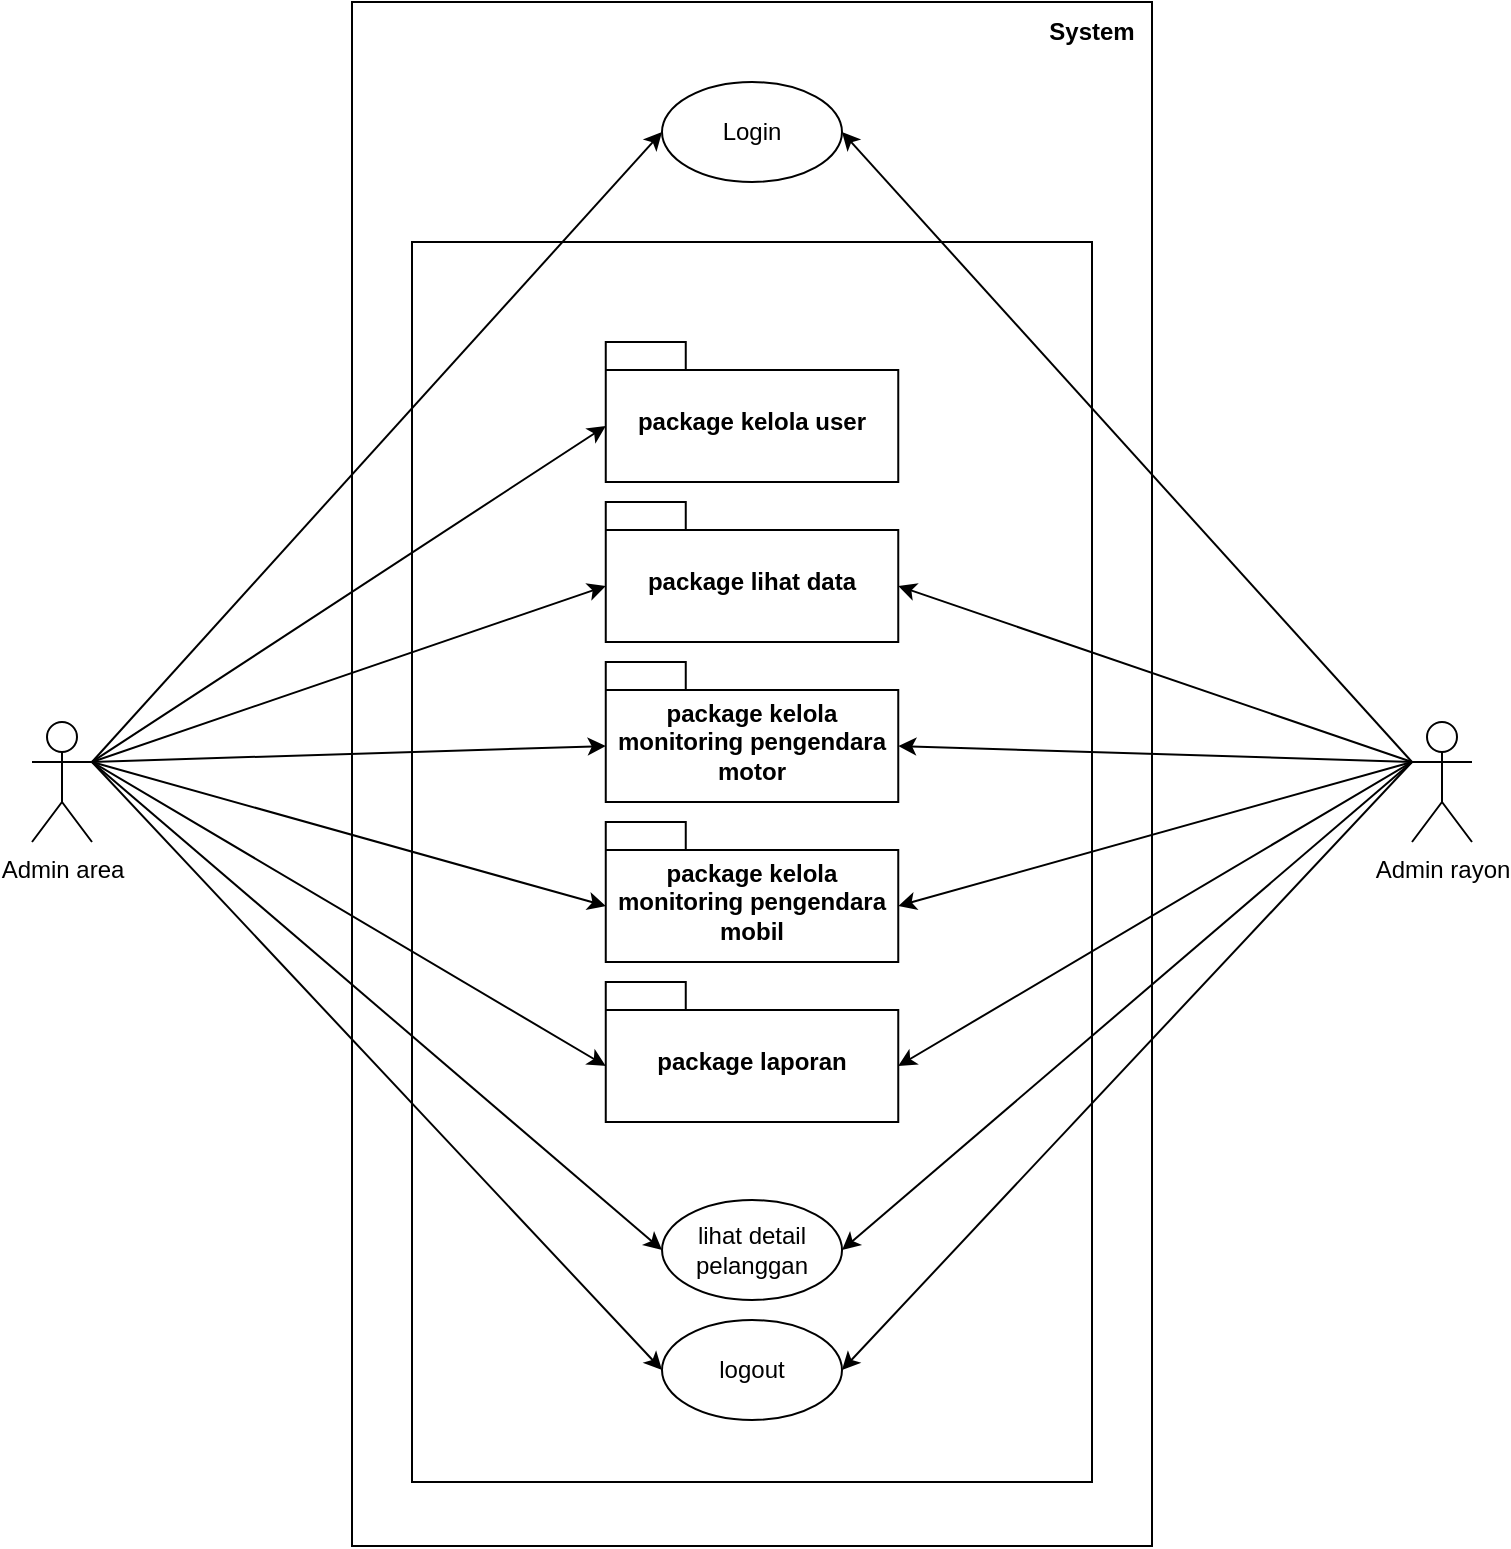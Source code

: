 <mxfile version="21.6.1" type="github">
  <diagram name="Halaman-1" id="Duaf8t8ROUxW44v96eA_">
    <mxGraphModel dx="1313" dy="734" grid="1" gridSize="10" guides="1" tooltips="1" connect="1" arrows="1" fold="1" page="1" pageScale="1" pageWidth="827" pageHeight="1169" math="0" shadow="0">
      <root>
        <mxCell id="0" />
        <mxCell id="1" parent="0" />
        <mxCell id="MNZ-dZBe_cx61TnlEZeX-2" value="" style="rounded=0;whiteSpace=wrap;html=1;fillColor=none;" vertex="1" parent="1">
          <mxGeometry x="200" y="80" width="400" height="772" as="geometry" />
        </mxCell>
        <mxCell id="MNZ-dZBe_cx61TnlEZeX-3" value="" style="rounded=0;whiteSpace=wrap;html=1;fillColor=none;" vertex="1" parent="1">
          <mxGeometry x="230" y="200" width="340" height="620" as="geometry" />
        </mxCell>
        <mxCell id="MNZ-dZBe_cx61TnlEZeX-14" style="rounded=0;orthogonalLoop=1;jettySize=auto;html=1;exitX=1;exitY=0.333;exitDx=0;exitDy=0;exitPerimeter=0;entryX=0;entryY=0.5;entryDx=0;entryDy=0;" edge="1" parent="1" source="MNZ-dZBe_cx61TnlEZeX-4" target="MNZ-dZBe_cx61TnlEZeX-6">
          <mxGeometry relative="1" as="geometry" />
        </mxCell>
        <mxCell id="MNZ-dZBe_cx61TnlEZeX-15" style="rounded=0;orthogonalLoop=1;jettySize=auto;html=1;exitX=1;exitY=0.333;exitDx=0;exitDy=0;exitPerimeter=0;entryX=0;entryY=0;entryDx=0;entryDy=42;entryPerimeter=0;" edge="1" parent="1" source="MNZ-dZBe_cx61TnlEZeX-4" target="MNZ-dZBe_cx61TnlEZeX-7">
          <mxGeometry relative="1" as="geometry" />
        </mxCell>
        <mxCell id="MNZ-dZBe_cx61TnlEZeX-16" style="rounded=0;orthogonalLoop=1;jettySize=auto;html=1;exitX=1;exitY=0.333;exitDx=0;exitDy=0;exitPerimeter=0;entryX=0;entryY=0;entryDx=0;entryDy=42;entryPerimeter=0;" edge="1" parent="1" source="MNZ-dZBe_cx61TnlEZeX-4" target="MNZ-dZBe_cx61TnlEZeX-8">
          <mxGeometry relative="1" as="geometry" />
        </mxCell>
        <mxCell id="MNZ-dZBe_cx61TnlEZeX-17" style="rounded=0;orthogonalLoop=1;jettySize=auto;html=1;exitX=1;exitY=0.333;exitDx=0;exitDy=0;exitPerimeter=0;entryX=0;entryY=0;entryDx=0;entryDy=42;entryPerimeter=0;" edge="1" parent="1" source="MNZ-dZBe_cx61TnlEZeX-4" target="MNZ-dZBe_cx61TnlEZeX-9">
          <mxGeometry relative="1" as="geometry" />
        </mxCell>
        <mxCell id="MNZ-dZBe_cx61TnlEZeX-18" style="rounded=0;orthogonalLoop=1;jettySize=auto;html=1;exitX=1;exitY=0.333;exitDx=0;exitDy=0;exitPerimeter=0;entryX=0;entryY=0;entryDx=0;entryDy=42;entryPerimeter=0;" edge="1" parent="1" source="MNZ-dZBe_cx61TnlEZeX-4" target="MNZ-dZBe_cx61TnlEZeX-10">
          <mxGeometry relative="1" as="geometry" />
        </mxCell>
        <mxCell id="MNZ-dZBe_cx61TnlEZeX-19" style="rounded=0;orthogonalLoop=1;jettySize=auto;html=1;exitX=1;exitY=0.333;exitDx=0;exitDy=0;exitPerimeter=0;entryX=0;entryY=0.5;entryDx=0;entryDy=0;" edge="1" parent="1" source="MNZ-dZBe_cx61TnlEZeX-4" target="MNZ-dZBe_cx61TnlEZeX-11">
          <mxGeometry relative="1" as="geometry" />
        </mxCell>
        <mxCell id="MNZ-dZBe_cx61TnlEZeX-20" style="rounded=0;orthogonalLoop=1;jettySize=auto;html=1;exitX=1;exitY=0.333;exitDx=0;exitDy=0;exitPerimeter=0;entryX=0;entryY=0.5;entryDx=0;entryDy=0;" edge="1" parent="1" source="MNZ-dZBe_cx61TnlEZeX-4" target="MNZ-dZBe_cx61TnlEZeX-12">
          <mxGeometry relative="1" as="geometry" />
        </mxCell>
        <mxCell id="MNZ-dZBe_cx61TnlEZeX-28" style="rounded=0;orthogonalLoop=1;jettySize=auto;html=1;exitX=1;exitY=0.333;exitDx=0;exitDy=0;exitPerimeter=0;entryX=0;entryY=0;entryDx=0;entryDy=42;entryPerimeter=0;" edge="1" parent="1" source="MNZ-dZBe_cx61TnlEZeX-4" target="MNZ-dZBe_cx61TnlEZeX-27">
          <mxGeometry relative="1" as="geometry" />
        </mxCell>
        <mxCell id="MNZ-dZBe_cx61TnlEZeX-4" value="Admin area" style="shape=umlActor;verticalLabelPosition=bottom;verticalAlign=top;html=1;outlineConnect=0;" vertex="1" parent="1">
          <mxGeometry x="40" y="440" width="30" height="60" as="geometry" />
        </mxCell>
        <mxCell id="MNZ-dZBe_cx61TnlEZeX-21" style="rounded=0;orthogonalLoop=1;jettySize=auto;html=1;exitX=0;exitY=0.333;exitDx=0;exitDy=0;exitPerimeter=0;entryX=0;entryY=0;entryDx=146.25;entryDy=42;entryPerimeter=0;" edge="1" parent="1" source="MNZ-dZBe_cx61TnlEZeX-5" target="MNZ-dZBe_cx61TnlEZeX-8">
          <mxGeometry relative="1" as="geometry" />
        </mxCell>
        <mxCell id="MNZ-dZBe_cx61TnlEZeX-22" style="rounded=0;orthogonalLoop=1;jettySize=auto;html=1;exitX=0;exitY=0.333;exitDx=0;exitDy=0;exitPerimeter=0;entryX=0;entryY=0;entryDx=146.25;entryDy=42;entryPerimeter=0;" edge="1" parent="1" source="MNZ-dZBe_cx61TnlEZeX-5" target="MNZ-dZBe_cx61TnlEZeX-9">
          <mxGeometry relative="1" as="geometry" />
        </mxCell>
        <mxCell id="MNZ-dZBe_cx61TnlEZeX-23" style="rounded=0;orthogonalLoop=1;jettySize=auto;html=1;exitX=0;exitY=0.333;exitDx=0;exitDy=0;exitPerimeter=0;entryX=0;entryY=0;entryDx=146.25;entryDy=42;entryPerimeter=0;" edge="1" parent="1" source="MNZ-dZBe_cx61TnlEZeX-5" target="MNZ-dZBe_cx61TnlEZeX-10">
          <mxGeometry relative="1" as="geometry" />
        </mxCell>
        <mxCell id="MNZ-dZBe_cx61TnlEZeX-24" style="rounded=0;orthogonalLoop=1;jettySize=auto;html=1;exitX=0;exitY=0.333;exitDx=0;exitDy=0;exitPerimeter=0;entryX=1;entryY=0.5;entryDx=0;entryDy=0;" edge="1" parent="1" source="MNZ-dZBe_cx61TnlEZeX-5" target="MNZ-dZBe_cx61TnlEZeX-11">
          <mxGeometry relative="1" as="geometry" />
        </mxCell>
        <mxCell id="MNZ-dZBe_cx61TnlEZeX-25" style="rounded=0;orthogonalLoop=1;jettySize=auto;html=1;exitX=0;exitY=0.333;exitDx=0;exitDy=0;exitPerimeter=0;entryX=1;entryY=0.5;entryDx=0;entryDy=0;" edge="1" parent="1" source="MNZ-dZBe_cx61TnlEZeX-5" target="MNZ-dZBe_cx61TnlEZeX-12">
          <mxGeometry relative="1" as="geometry" />
        </mxCell>
        <mxCell id="MNZ-dZBe_cx61TnlEZeX-26" style="rounded=0;orthogonalLoop=1;jettySize=auto;html=1;exitX=0;exitY=0.333;exitDx=0;exitDy=0;exitPerimeter=0;entryX=1;entryY=0.5;entryDx=0;entryDy=0;" edge="1" parent="1" source="MNZ-dZBe_cx61TnlEZeX-5" target="MNZ-dZBe_cx61TnlEZeX-6">
          <mxGeometry relative="1" as="geometry" />
        </mxCell>
        <mxCell id="MNZ-dZBe_cx61TnlEZeX-29" style="rounded=0;orthogonalLoop=1;jettySize=auto;html=1;exitX=0;exitY=0.333;exitDx=0;exitDy=0;exitPerimeter=0;entryX=0;entryY=0;entryDx=146.25;entryDy=42;entryPerimeter=0;" edge="1" parent="1" source="MNZ-dZBe_cx61TnlEZeX-5" target="MNZ-dZBe_cx61TnlEZeX-27">
          <mxGeometry relative="1" as="geometry" />
        </mxCell>
        <mxCell id="MNZ-dZBe_cx61TnlEZeX-5" value="Admin rayon" style="shape=umlActor;verticalLabelPosition=bottom;verticalAlign=top;html=1;outlineConnect=0;" vertex="1" parent="1">
          <mxGeometry x="730" y="440" width="30" height="60" as="geometry" />
        </mxCell>
        <mxCell id="MNZ-dZBe_cx61TnlEZeX-6" value="Login" style="ellipse;whiteSpace=wrap;html=1;" vertex="1" parent="1">
          <mxGeometry x="355" y="120" width="90" height="50" as="geometry" />
        </mxCell>
        <mxCell id="MNZ-dZBe_cx61TnlEZeX-7" value="package kelola user" style="shape=folder;fontStyle=1;spacingTop=10;tabWidth=40;tabHeight=14;tabPosition=left;html=1;whiteSpace=wrap;" vertex="1" parent="1">
          <mxGeometry x="326.88" y="250" width="146.25" height="70" as="geometry" />
        </mxCell>
        <mxCell id="MNZ-dZBe_cx61TnlEZeX-8" value="package lihat data" style="shape=folder;fontStyle=1;spacingTop=10;tabWidth=40;tabHeight=14;tabPosition=left;html=1;whiteSpace=wrap;" vertex="1" parent="1">
          <mxGeometry x="326.88" y="330" width="146.25" height="70" as="geometry" />
        </mxCell>
        <mxCell id="MNZ-dZBe_cx61TnlEZeX-9" value="package kelola monitoring pengendara motor" style="shape=folder;fontStyle=1;spacingTop=10;tabWidth=40;tabHeight=14;tabPosition=left;html=1;whiteSpace=wrap;" vertex="1" parent="1">
          <mxGeometry x="326.88" y="410" width="146.25" height="70" as="geometry" />
        </mxCell>
        <mxCell id="MNZ-dZBe_cx61TnlEZeX-10" value="package laporan" style="shape=folder;fontStyle=1;spacingTop=10;tabWidth=40;tabHeight=14;tabPosition=left;html=1;whiteSpace=wrap;" vertex="1" parent="1">
          <mxGeometry x="326.88" y="570" width="146.25" height="70" as="geometry" />
        </mxCell>
        <mxCell id="MNZ-dZBe_cx61TnlEZeX-11" value="lihat detail pelanggan" style="ellipse;whiteSpace=wrap;html=1;" vertex="1" parent="1">
          <mxGeometry x="355.02" y="679" width="90" height="50" as="geometry" />
        </mxCell>
        <mxCell id="MNZ-dZBe_cx61TnlEZeX-12" value="logout" style="ellipse;whiteSpace=wrap;html=1;" vertex="1" parent="1">
          <mxGeometry x="355" y="739" width="90" height="50" as="geometry" />
        </mxCell>
        <mxCell id="MNZ-dZBe_cx61TnlEZeX-13" value="&lt;b&gt;System&lt;/b&gt;" style="text;html=1;strokeColor=none;fillColor=none;align=center;verticalAlign=middle;whiteSpace=wrap;rounded=0;" vertex="1" parent="1">
          <mxGeometry x="540" y="80" width="60" height="30" as="geometry" />
        </mxCell>
        <mxCell id="MNZ-dZBe_cx61TnlEZeX-27" value="package kelola monitoring pengendara mobil" style="shape=folder;fontStyle=1;spacingTop=10;tabWidth=40;tabHeight=14;tabPosition=left;html=1;whiteSpace=wrap;" vertex="1" parent="1">
          <mxGeometry x="326.88" y="490" width="146.25" height="70" as="geometry" />
        </mxCell>
      </root>
    </mxGraphModel>
  </diagram>
</mxfile>
